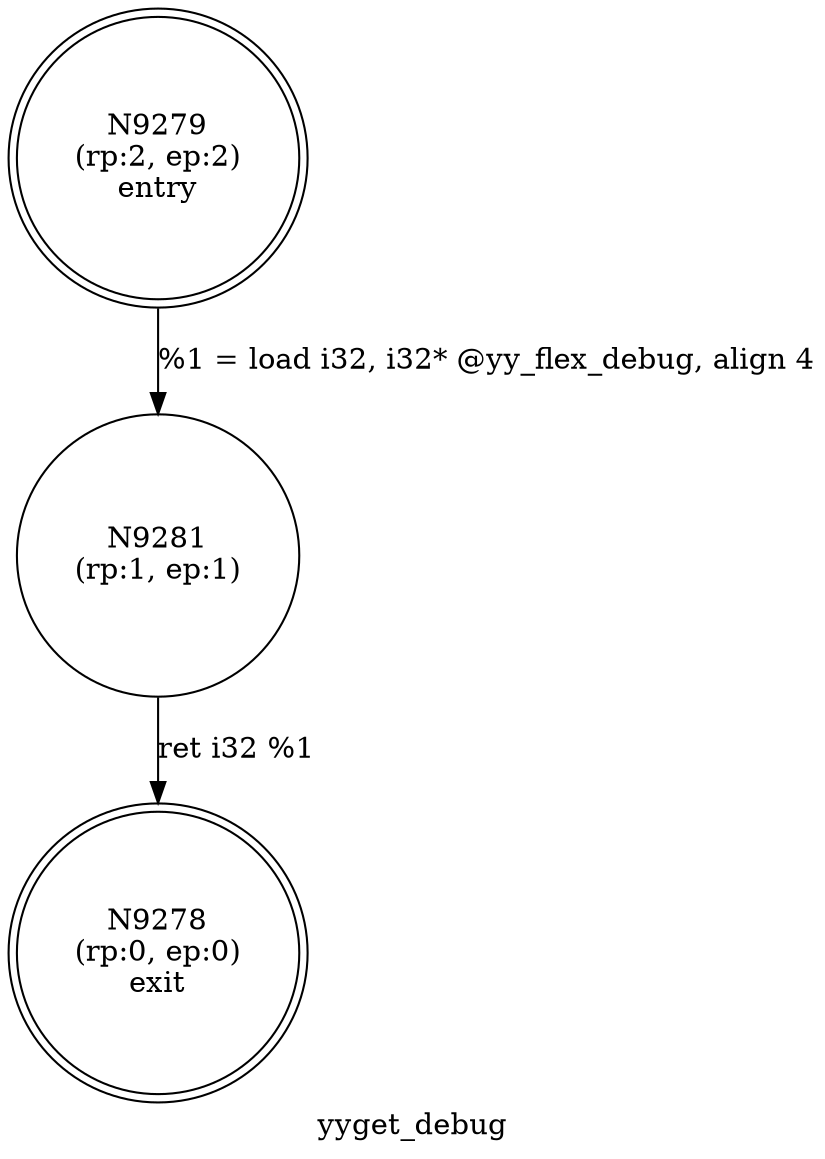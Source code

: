digraph yyget_debug {
label="yyget_debug"
9278 [label="N9278\n(rp:0, ep:0)\nexit", shape="doublecircle"]
9279 [label="N9279\n(rp:2, ep:2)\nentry", shape="doublecircle"]
9279 -> 9281 [label="%1 = load i32, i32* @yy_flex_debug, align 4"]
9281 [label="N9281\n(rp:1, ep:1)", shape="circle"]
9281 -> 9278 [label="ret i32 %1"]
}

